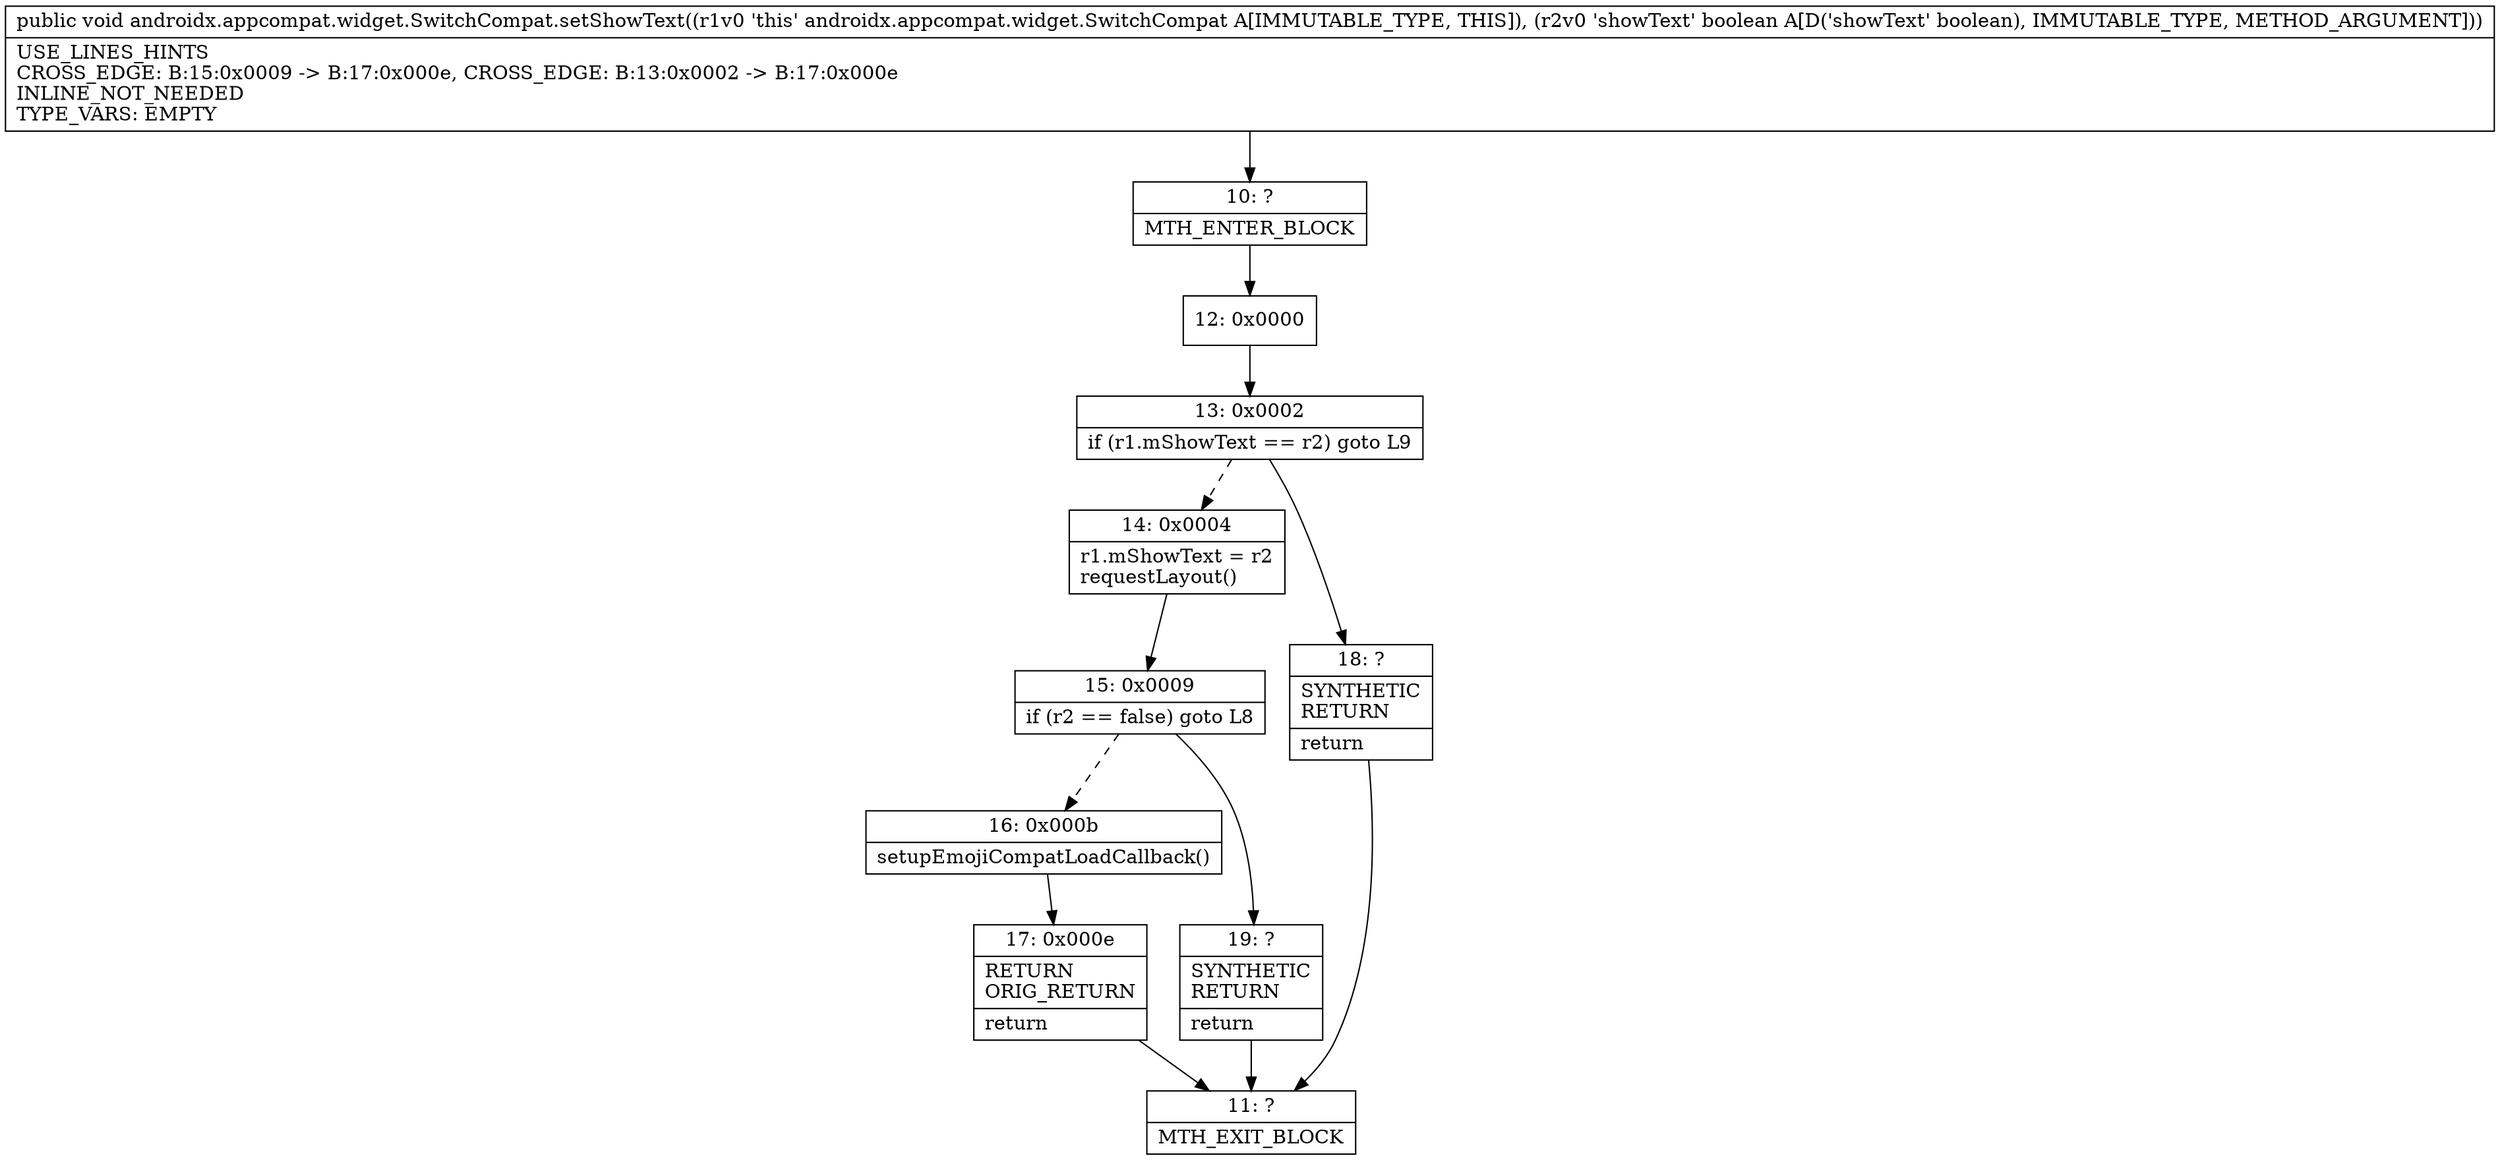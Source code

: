 digraph "CFG forandroidx.appcompat.widget.SwitchCompat.setShowText(Z)V" {
Node_10 [shape=record,label="{10\:\ ?|MTH_ENTER_BLOCK\l}"];
Node_12 [shape=record,label="{12\:\ 0x0000}"];
Node_13 [shape=record,label="{13\:\ 0x0002|if (r1.mShowText == r2) goto L9\l}"];
Node_14 [shape=record,label="{14\:\ 0x0004|r1.mShowText = r2\lrequestLayout()\l}"];
Node_15 [shape=record,label="{15\:\ 0x0009|if (r2 == false) goto L8\l}"];
Node_16 [shape=record,label="{16\:\ 0x000b|setupEmojiCompatLoadCallback()\l}"];
Node_17 [shape=record,label="{17\:\ 0x000e|RETURN\lORIG_RETURN\l|return\l}"];
Node_11 [shape=record,label="{11\:\ ?|MTH_EXIT_BLOCK\l}"];
Node_19 [shape=record,label="{19\:\ ?|SYNTHETIC\lRETURN\l|return\l}"];
Node_18 [shape=record,label="{18\:\ ?|SYNTHETIC\lRETURN\l|return\l}"];
MethodNode[shape=record,label="{public void androidx.appcompat.widget.SwitchCompat.setShowText((r1v0 'this' androidx.appcompat.widget.SwitchCompat A[IMMUTABLE_TYPE, THIS]), (r2v0 'showText' boolean A[D('showText' boolean), IMMUTABLE_TYPE, METHOD_ARGUMENT]))  | USE_LINES_HINTS\lCROSS_EDGE: B:15:0x0009 \-\> B:17:0x000e, CROSS_EDGE: B:13:0x0002 \-\> B:17:0x000e\lINLINE_NOT_NEEDED\lTYPE_VARS: EMPTY\l}"];
MethodNode -> Node_10;Node_10 -> Node_12;
Node_12 -> Node_13;
Node_13 -> Node_14[style=dashed];
Node_13 -> Node_18;
Node_14 -> Node_15;
Node_15 -> Node_16[style=dashed];
Node_15 -> Node_19;
Node_16 -> Node_17;
Node_17 -> Node_11;
Node_19 -> Node_11;
Node_18 -> Node_11;
}

